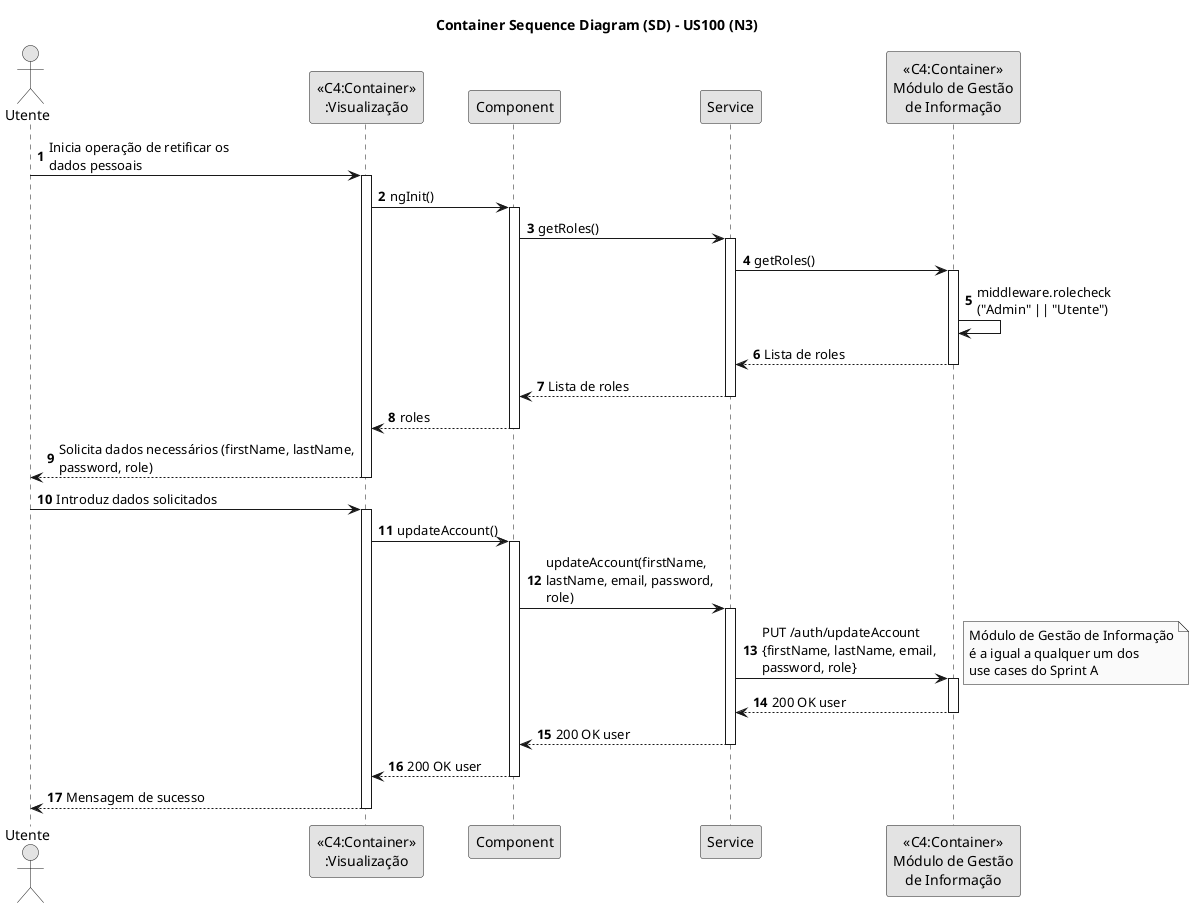 @startuml
skinparam monochrome true
skinparam packageStyle rectangle
skinparam shadowing false

title Container Sequence Diagram (SD) - US100 (N3)

autonumber

actor "Utente"

"Utente" -> "<<C4:Container>>\n:Visualização": Inicia operação de retificar os\ndados pessoais
activate "<<C4:Container>>\n:Visualização"
"<<C4:Container>>\n:Visualização" -> Component: ngInit()
activate Component
Component -> Service: getRoles()
activate Service
Service -> "<<C4:Container>>\nMódulo de Gestão\nde Informação" : getRoles()
activate "<<C4:Container>>\nMódulo de Gestão\nde Informação"
"<<C4:Container>>\nMódulo de Gestão\nde Informação" -> "<<C4:Container>>\nMódulo de Gestão\nde Informação": middleware.rolecheck\n("Admin" || "Utente")
"<<C4:Container>>\nMódulo de Gestão\nde Informação" --> Service : Lista de roles
deactivate "<<C4:Container>>\nMódulo de Gestão\nde Informação"
Service --> Component : Lista de roles
deactivate Service
Component --> "<<C4:Container>>\n:Visualização": roles
deactivate Component

"<<C4:Container>>\n:Visualização" --> "Utente": Solicita dados necessários (firstName, lastName,\npassword, role)
deactivate "<<C4:Container>>\n:Visualização"

"Utente" -> "<<C4:Container>>\n:Visualização": Introduz dados solicitados
activate "<<C4:Container>>\n:Visualização"
"<<C4:Container>>\n:Visualização" -> Component : updateAccount()
activate Component
Component -> Service : updateAccount(firstName,\nlastName, email, password,\nrole)
activate Service
Service -> "<<C4:Container>>\nMódulo de Gestão\nde Informação" : PUT /auth/updateAccount \n{firstName, lastName, email,\npassword, role}

activate "<<C4:Container>>\nMódulo de Gestão\nde Informação"
note right: Módulo de Gestão de Informação\né a igual a qualquer um dos\nuse cases do Sprint A
"<<C4:Container>>\nMódulo de Gestão\nde Informação" --> Service: 200 OK user

deactivate "<<C4:Container>>\nMódulo de Gestão\nde Informação"
Service --> Component: 200 OK user
deactivate Service
Component --> "<<C4:Container>>\n:Visualização" : 200 OK user
deactivate Component
deactivate "<<C4:Container>>\nMódulo de Gestão\nde Informação"
"Utente" <-- "<<C4:Container>>\n:Visualização": Mensagem de sucesso
deactivate "<<C4:Container>>\n:Visualização"

@enduml